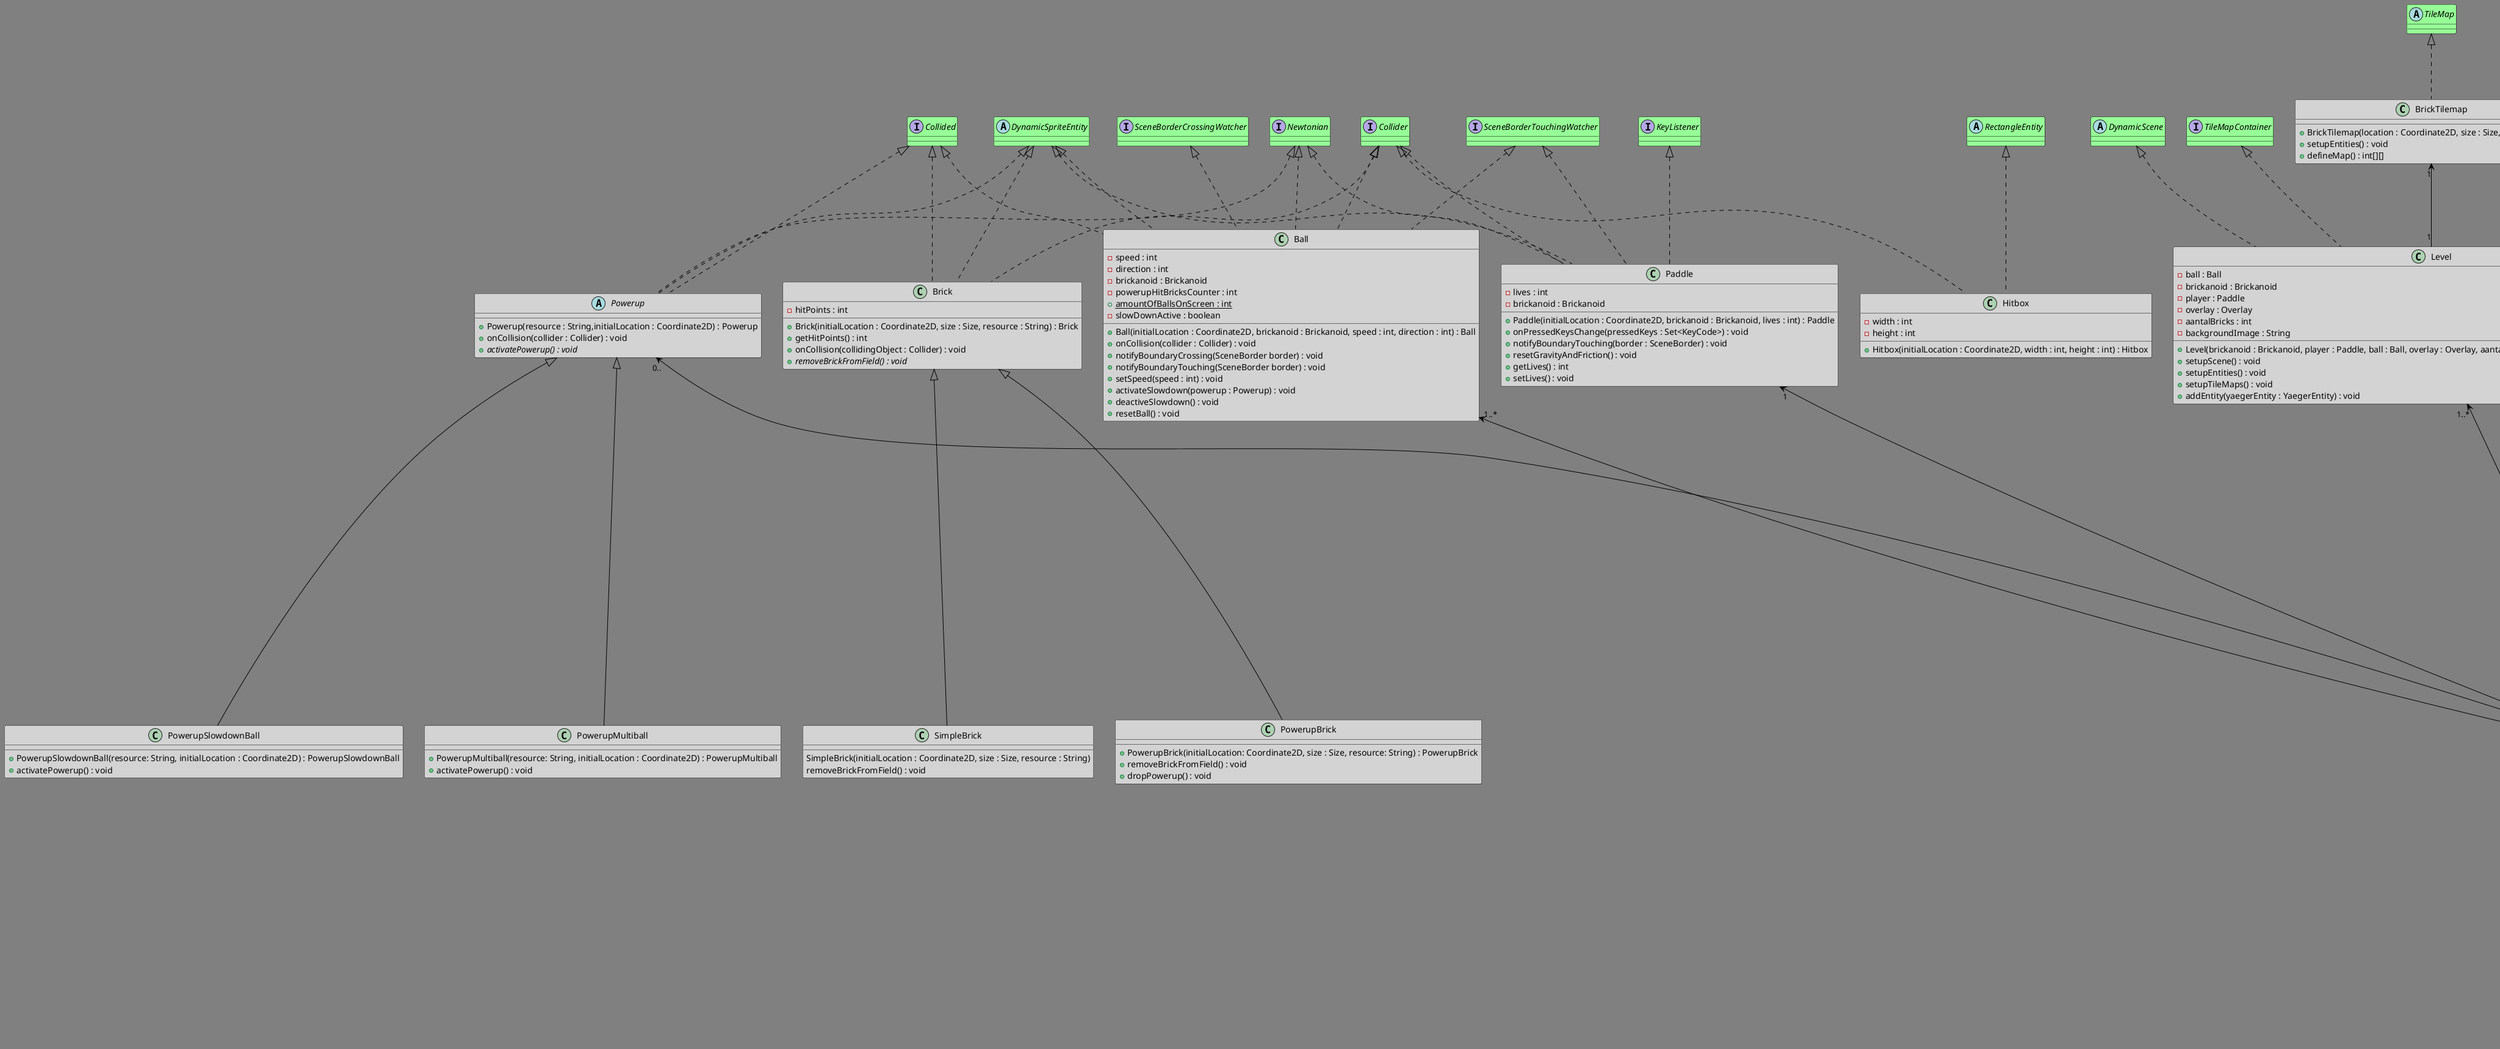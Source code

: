 @startuml
'https://plantuml.com/class-diagram

skinparam class {
BackgroundColor LightGrey
ArrowColor Black
BorderColor Black
BackgroundColor<<Foo>> DarkGrey
}

skinparam backgroundcolor Gray
skinparam stereotypeCBackgroundColor YellowGreen

class Brickanoid {
-player : Paddle
-level1 : Level
-level2 : Level
-level3 : Level
-ball : Ball
-screenWidth : int
-screenHeight : int
- currentLevelCount : int
- isGameOngoing : boolean
- playerWon : boolean
+ bricksInLevels : int[]
+ {static} allLevels : ArrayList<Level>
+ {static} score : int
+ {static} lives : int
+ {static} highscore : int
+ {static} liveText : OverlayText
+ {static} scoreText : OverlayText
+ {static} highscoreText : OverlayText
+ {static} currentLevel : Level
- overlay : Overlay
+main(args : String[]) : void
+instantiateGameObjects() : void
+instantiateLevels() : void
+instantiateOverlayAndText() : void
+addLevelsToGame() : void
+removeGameObjects() : void
+startNewGame() : void
+resetScoreAndLives() : void
+resetLevelsArray() : void
+resetGameVariables() : void
+restartGameState() : void
+restartLevels() : void
+endGameAfterLoss() : void
+determineLevelStatus((collider : Collider) : void
+activePowerup((powerup : Powerup) : void
+ {static} updateHighscore() : void
+setupEntities : void
+setupGame() : void
+setupScenes() : void
+setActiveScene(id : int) : void
+getHighscoreFromText() : void
+replaceHighscore(replaceWith : String) : void
+getIsGameOngoing() : boolean
+setGameIsOngoing(isGameOngoing : boolean) : void
+getScreenWidth() : int
+getScreenHeight() : int
+getPlayerWon() : boolean
+setPlayerWon(playerWon : boolean) : void
}

class Paddle {
-lives : int
-brickanoid : Brickanoid
+Paddle(initialLocation : Coordinate2D, brickanoid : Brickanoid, lives : int) : Paddle
+onPressedKeysChange(pressedKeys : Set<KeyCode>) : void
+notifyBoundaryTouching(border : SceneBorder) : void
+resetGravityAndFriction() : void
+getLives() : int
+setLives() : void
}

class Brick {
-hitPoints : int
+Brick(initialLocation : Coordinate2D, size : Size, resource : String) : Brick
+getHitPoints() : int
+onCollision(collidingObject : Collider) : void
+ {abstract} removeBrickFromField() : void
}

/' class BrickSprite {
#BlickSprite(resource : String, initialLocation : Coordinate2D) : BrickSprite
} '/

class PowerupBrick {
+ PowerupBrick(initialLocation: Coordinate2D, size : Size, resource: String) : PowerupBrick
+ removeBrickFromField() : void
+ dropPowerup() : void
}

class SimpleBrick {
SimpleBrick(initialLocation : Coordinate2D, size : Size, resource : String)
removeBrickFromField() : void
}

class Ball {
- speed : int
- direction : int
- brickanoid : Brickanoid
- powerupHitBricksCounter : int
+ {static} amountOfBallsOnScreen : int
- slowDownActive : boolean
+Ball(initialLocation : Coordinate2D, brickanoid : Brickanoid, speed : int, direction : int) : Ball
+onCollision(collider : Collider) : void
+notifyBoundaryCrossing(SceneBorder border) : void
+notifyBoundaryTouching(SceneBorder border) : void
+setSpeed(speed : int) : void
+activateSlowdown(powerup : Powerup) : void
+deactiveSlowdown() : void
+resetBall() : void
}

class Overlay {
-scoreText : TextEntity
-highscoreText : TextEntity
-lifeText : TextEntity
-brickanoid : Brickanoid
+Overlay(location : Coordinate2D, brickanoid : Brickanoid, lifeText : OverlayText, scoreText : OverlayText, highscoreText : OverlayText) : Overlay
+getScoreText() : TextEntity
+getHighscoreText() : TextEntity
+getLifeText() : TextEntity
}

abstract class MenuButton {
#Brickanoid : brickanoid
+MenuButton(text : String, initialLocation : Coordinate2D, brickanoid : Brickanoid) : MenuButton
+onMouseEntered() : void
+onMouseExited() : void
}

class TextEntity #Physical {

}

class Level {
- ball : Ball
- brickanoid : Brickanoid
- player : Paddle
- overlay : Overlay
- aantalBricks : int
- backgroundImage : String
+Level(brickanoid : Brickanoid, player : Paddle, ball : Ball, overlay : Overlay, aantalBricks : int, backgroundImage : String) : Level
+setupScene() : void
+setupEntities() : void
+setupTileMaps() : void
+addEntity(yaegerEntity : YaegerEntity) : void
}

class BrickTilemap {
+BrickTilemap(location : Coordinate2D, size : Size, ) : BrickTilemap
+setupEntities() : void
+defineMap() : int[][]
}

class MenuScene {
-Brickanoid : brickanoid
+MenuScene(brickanoid : Brickanoid) : MenuScene
+setupScene() : void
+setupEntities() : void
+setCursor() : void
+getWidth() : double
+getHeight() : double
}

class PlayButton {
+PlayButton(text : String, initialLocation : Coordinate2D, brickanoid : Brickanoid)
+onMouseButtonPressed(mouseButton : MouseButton, coordinate2D : Coordinate2D)
}

class QuitButton {
+QuitButton(text : String, initialLocation : Coordinate2D, brickanoid : Brickanoid)
+onMouseButtonPressed(mouseButton : MouseButton, coordinate2D Coordinate2D) : void
}

class Hitbox {
-width : int
-height : int
+Hitbox(initialLocation : Coordinate2D, width : int, height : int) : Hitbox
}

class PowerupMultiball {
+PowerupMultiball(resource: String, initialLocation : Coordinate2D) : PowerupMultiball
+activatePowerup() : void
}

class PowerupSlowdownBall {
+PowerupSlowdownBall(resource: String, initialLocation : Coordinate2D) : PowerupSlowdownBall
+activatePowerup() : void
}

class GameOverScene {
-brickanoid : Brickanoid
+GameOverScene(brickanoid : Brickanoid) : Brickanoid
+setupScene() : void
+setupEntities() : void
}

abstract class Difficulty {

}

abstract class Powerup {
+Powerup(resource : String,initialLocation : Coordinate2D) : Powerup
+onCollision(collider : Collider) : void
+ {abstract} activatePowerup() : void
}

abstract class YaegerGame #Physical {

}

abstract class DynamicScene #Physical {

}

abstract class StaticScene #Physical {

}

abstract class DynamicSpriteEntity #Physical {

}

/'  abstract SpriteEntity #Physical {

} '/

abstract class TileMap #Physical {

}

abstract class RectangleEntity #Physical {

}

interface Collider #Physical {

}

interface Collided #Physical {

}

interface KeyListener #Physical {

}

interface SceneBorderTouchingWatcher #Physical {

}

interface SceneBorderCrossingWatcher #Physical {

}

interface Newtonian #Physical {

}

interface MouseButtonPressedListener #Physical {

}

interface MouseEnterListener #Physical{

}

interface MouseExitListener #Physical{

}

interface TileMapContainer #Physical {

}

YaegerGame <|.. Brickanoid
Level "1..*" <-- "1" Brickanoid
Powerup "0.." <-- "1" Brickanoid
Difficulty "1..*" <-- "1" Brickanoid
MenuScene "1..*" <-- "1" Brickanoid
Ball "1..*" <-- "1" Brickanoid
Paddle "1" <-- "1" Brickanoid
GameOverScene "1" <-- "1" Brickanoid
Overlay "1" <-- "1" Level
DynamicScene <|.. Level
TileMapContainer <|.. Level
BrickTilemap "1" <-- "1" Level
TextEntity "1..*" <-- "1" Overlay
StaticScene <|.. MenuScene
MenuButton "1..*" <-- "1" MenuScene
TextEntity <|.. MenuButton
MouseEnterListener <|.. MenuButton
MouseExitListener <|.. MenuButton
MouseButtonPressedListener <|.. MenuButton
MenuButton <|-- QuitButton
MenuButton <|-- PlayButton
DynamicSpriteEntity <|.. Paddle
Collider <|.. Paddle
KeyListener <|.. Paddle
SceneBorderTouchingWatcher <|.. Paddle
Newtonian <|.. Paddle
DynamicSpriteEntity <|.. Powerup
Collided <|.. Powerup
Newtonian <|.. Powerup
Powerup <|-- PowerupSlowdownBall
Powerup <|-- PowerupMultiball
DynamicSpriteEntity <|.. Brick
Collider <|.. Brick
Collided <|.. Brick
Brick <|-- SimpleBrick
Brick <|-- PowerupBrick
TileMap <|.. BrickTilemap
/' SpriteEntity <|-- BrickSprite '/
DynamicSpriteEntity <|.. Ball
Collider <|.. Ball
Collided <|.. Ball
Newtonian <|.. Ball
SceneBorderTouchingWatcher <|.. Ball
SceneBorderCrossingWatcher <|.. Ball
RectangleEntity <|.. Hitbox
Collider <|.. Hitbox
StaticScene <|.. GameOverScene

@enduml